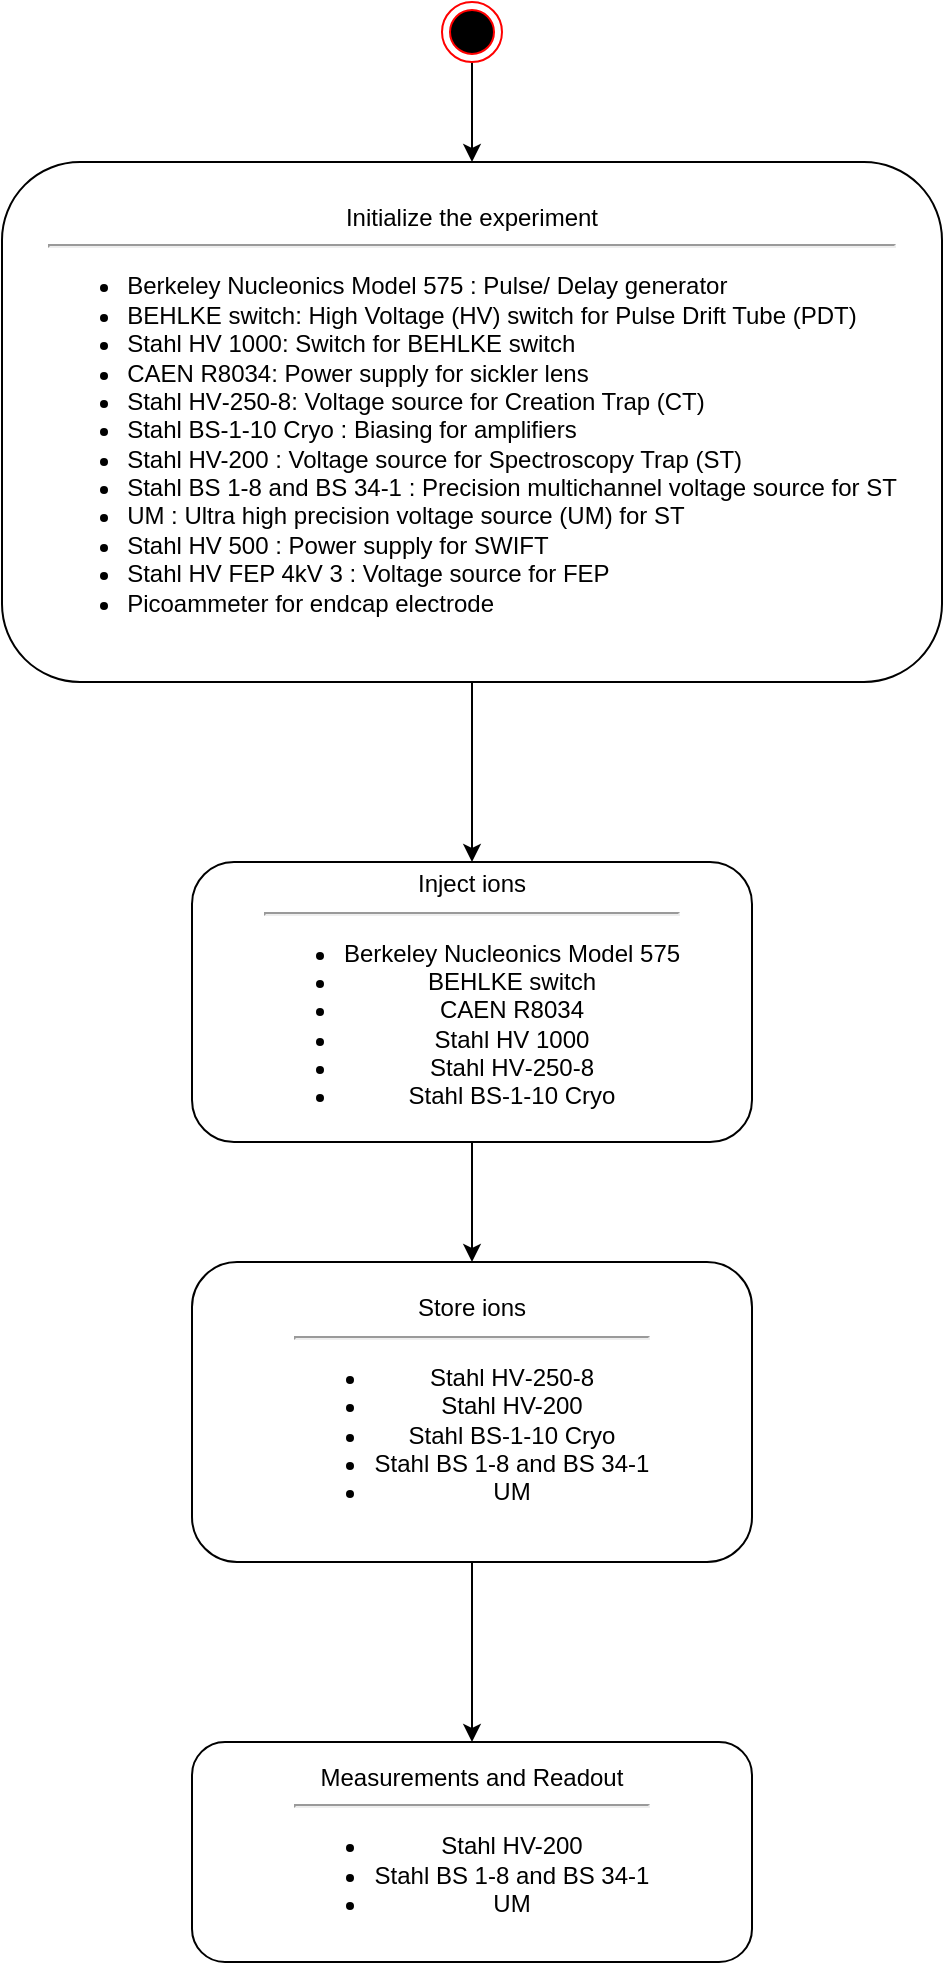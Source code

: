 <mxfile version="26.0.10">
  <diagram id="C5RBs43oDa-KdzZeNtuy" name="Page-1">
    <mxGraphModel dx="1434" dy="1951" grid="1" gridSize="10" guides="1" tooltips="1" connect="1" arrows="1" fold="1" page="1" pageScale="1" pageWidth="827" pageHeight="1169" math="0" shadow="0">
      <root>
        <mxCell id="WIyWlLk6GJQsqaUBKTNV-0" />
        <mxCell id="WIyWlLk6GJQsqaUBKTNV-1" parent="WIyWlLk6GJQsqaUBKTNV-0" />
        <mxCell id="w3oDjt0MCiLCRGM7U3Oa-0" style="edgeStyle=orthogonalEdgeStyle;rounded=0;orthogonalLoop=1;jettySize=auto;html=1;exitX=0.5;exitY=1;exitDx=0;exitDy=0;entryX=0.5;entryY=0;entryDx=0;entryDy=0;" parent="WIyWlLk6GJQsqaUBKTNV-1" source="w3oDjt0MCiLCRGM7U3Oa-1" target="w3oDjt0MCiLCRGM7U3Oa-5" edge="1">
          <mxGeometry relative="1" as="geometry" />
        </mxCell>
        <mxCell id="w3oDjt0MCiLCRGM7U3Oa-1" value="&lt;div&gt;Initialize the experiment&lt;/div&gt;&lt;div&gt;&lt;hr&gt;&lt;ul&gt;&lt;li style=&quot;text-align: left;&quot;&gt;&lt;span style=&quot;background-color: transparent;&quot;&gt;Berkeley Nucleonics Model 575 : Pulse/ Delay generator&lt;/span&gt;&lt;/li&gt;&lt;li style=&quot;text-align: left;&quot;&gt;BEHLKE switch: High Voltage (HV) switch for Pulse Drift Tube (PDT)&lt;/li&gt;&lt;li style=&quot;text-align: left;&quot;&gt;&lt;span style=&quot;background-color: transparent;&quot;&gt;Stahl HV 1000:&amp;nbsp;&lt;/span&gt;Switch for BEHLKE switch&lt;/li&gt;&lt;li style=&quot;text-align: left;&quot;&gt;CAEN R8034: Power supply for sickler lens&lt;/li&gt;&lt;li style=&quot;text-align: left;&quot;&gt;&lt;span style=&quot;background-color: transparent; color: light-dark(rgb(0, 0, 0), rgb(255, 255, 255));&quot;&gt;Stahl HV‐250‐8: Voltage source for Creation Trap (CT)&lt;/span&gt;&lt;/li&gt;&lt;li style=&quot;text-align: left;&quot;&gt;Stahl BS-1-10 Cryo :&amp;nbsp;Biasing for amplifiers&lt;/li&gt;&lt;span style=&quot;background-color: transparent;&quot;&gt;&lt;/span&gt;&lt;li style=&quot;text-align: left;&quot;&gt;Stahl HV-200 : Voltage source for Spectroscopy Trap (ST)&lt;/li&gt;&lt;li style=&quot;text-align: left;&quot;&gt;Stahl BS 1-8 and BS 34-1 :&amp;nbsp;Precision multichannel voltage source for ST&lt;/li&gt;&lt;li style=&quot;text-align: left;&quot;&gt;UM : Ultra high precision voltage source (UM) for ST&lt;/li&gt;&lt;li style=&quot;text-align: left;&quot;&gt;Stahl HV 500 :&amp;nbsp;Power supply for SWIFT&lt;/li&gt;&lt;li style=&quot;text-align: left;&quot;&gt;&lt;span style=&quot;background-color: transparent; color: light-dark(rgb(0, 0, 0), rgb(255, 255, 255));&quot;&gt;Stahl HV FEP 4kV 3 :&amp;nbsp;&lt;/span&gt;Voltage source for FEP&lt;/li&gt;&lt;li style=&quot;text-align: left;&quot;&gt;Picoammeter for endcap electrode&lt;/li&gt;&lt;/ul&gt;&lt;/div&gt;" style="rounded=1;whiteSpace=wrap;html=1;" parent="WIyWlLk6GJQsqaUBKTNV-1" vertex="1">
          <mxGeometry x="115" y="20" width="470" height="260" as="geometry" />
        </mxCell>
        <mxCell id="w3oDjt0MCiLCRGM7U3Oa-2" value="" style="edgeStyle=orthogonalEdgeStyle;rounded=0;orthogonalLoop=1;jettySize=auto;html=1;" parent="WIyWlLk6GJQsqaUBKTNV-1" source="w3oDjt0MCiLCRGM7U3Oa-3" target="w3oDjt0MCiLCRGM7U3Oa-1" edge="1">
          <mxGeometry relative="1" as="geometry" />
        </mxCell>
        <mxCell id="w3oDjt0MCiLCRGM7U3Oa-3" value="" style="ellipse;html=1;shape=endState;fillColor=#000000;strokeColor=#ff0000;" parent="WIyWlLk6GJQsqaUBKTNV-1" vertex="1">
          <mxGeometry x="335" y="-60" width="30" height="30" as="geometry" />
        </mxCell>
        <mxCell id="w3oDjt0MCiLCRGM7U3Oa-4" style="edgeStyle=orthogonalEdgeStyle;rounded=0;orthogonalLoop=1;jettySize=auto;html=1;exitX=0.5;exitY=1;exitDx=0;exitDy=0;entryX=0.5;entryY=0;entryDx=0;entryDy=0;" parent="WIyWlLk6GJQsqaUBKTNV-1" source="w3oDjt0MCiLCRGM7U3Oa-5" target="w3oDjt0MCiLCRGM7U3Oa-7" edge="1">
          <mxGeometry relative="1" as="geometry" />
        </mxCell>
        <mxCell id="w3oDjt0MCiLCRGM7U3Oa-5" value="&lt;div&gt;Inject ions&lt;/div&gt;&lt;div&gt;&lt;hr&gt;&lt;div align=&quot;center&quot;&gt;&lt;ul&gt;&lt;li&gt;&lt;span style=&quot;background-color: transparent;&quot;&gt;Berkeley Nucleonics Model 575&lt;/span&gt;&lt;/li&gt;&lt;li&gt;&lt;span style=&quot;background-color: transparent;&quot;&gt;&lt;span style=&quot;text-align: left;&quot;&gt;BEHLKE switch&lt;/span&gt;&lt;/span&gt;&lt;/li&gt;&lt;li&gt;&lt;span style=&quot;background-color: transparent;&quot;&gt;CAEN R8034&lt;/span&gt;&lt;/li&gt;&lt;li&gt;&lt;span style=&quot;text-align: left;&quot;&gt;Stahl HV 1000&lt;/span&gt;&lt;/li&gt;&lt;li&gt;Stahl HV‐250‐8&lt;/li&gt;&lt;li&gt;&lt;span style=&quot;text-align: left;&quot;&gt;Stahl BS-1-10 Cryo&lt;/span&gt;&lt;/li&gt;&lt;/ul&gt;&lt;/div&gt;&lt;/div&gt;" style="rounded=1;whiteSpace=wrap;html=1;" parent="WIyWlLk6GJQsqaUBKTNV-1" vertex="1">
          <mxGeometry x="210" y="370" width="280" height="140" as="geometry" />
        </mxCell>
        <mxCell id="w3oDjt0MCiLCRGM7U3Oa-6" style="edgeStyle=orthogonalEdgeStyle;rounded=0;orthogonalLoop=1;jettySize=auto;html=1;exitX=0.5;exitY=1;exitDx=0;exitDy=0;entryX=0.5;entryY=0;entryDx=0;entryDy=0;" parent="WIyWlLk6GJQsqaUBKTNV-1" source="w3oDjt0MCiLCRGM7U3Oa-7" target="w3oDjt0MCiLCRGM7U3Oa-8" edge="1">
          <mxGeometry relative="1" as="geometry" />
        </mxCell>
        <mxCell id="w3oDjt0MCiLCRGM7U3Oa-7" value="&lt;div&gt;Store ions&lt;/div&gt;&lt;div&gt;&lt;hr&gt;&lt;div align=&quot;center&quot;&gt;&lt;ul&gt;&lt;li&gt;&lt;span style=&quot;background-color: transparent; color: light-dark(rgb(0, 0, 0), rgb(255, 255, 255));&quot;&gt;&lt;span style=&quot;text-align: left;&quot;&gt;Stahl HV‐250‐8&lt;/span&gt;&lt;/span&gt;&lt;/li&gt;&lt;li&gt;&lt;span style=&quot;background-color: transparent; color: light-dark(rgb(0, 0, 0), rgb(255, 255, 255));&quot;&gt;&lt;span style=&quot;text-align: left;&quot;&gt;Stahl HV-200&lt;/span&gt;&lt;/span&gt;&lt;/li&gt;&lt;li&gt;&lt;span style=&quot;background-color: transparent; color: light-dark(rgb(0, 0, 0), rgb(255, 255, 255));&quot;&gt;Stahl BS-1-10 Cryo&lt;/span&gt;&lt;/li&gt;&lt;li&gt;&lt;span style=&quot;background-color: transparent;&quot;&gt;Stahl BS 1-8 and BS 34-1&lt;/span&gt;&lt;/li&gt;&lt;li&gt;&lt;span style=&quot;background-color: transparent;&quot;&gt;UM&lt;/span&gt;&lt;/li&gt;&lt;/ul&gt;&lt;/div&gt;&lt;/div&gt;" style="rounded=1;whiteSpace=wrap;html=1;" parent="WIyWlLk6GJQsqaUBKTNV-1" vertex="1">
          <mxGeometry x="210" y="570" width="280" height="150" as="geometry" />
        </mxCell>
        <mxCell id="w3oDjt0MCiLCRGM7U3Oa-8" value="&lt;div&gt;Measurements and Readout&lt;br&gt;&lt;/div&gt;&lt;div&gt;&lt;hr&gt;&lt;div align=&quot;center&quot;&gt;&lt;ul&gt;&lt;li&gt;&lt;span style=&quot;background-color: transparent; color: light-dark(rgb(0, 0, 0), rgb(255, 255, 255));&quot;&gt;&lt;span style=&quot;text-align: left;&quot;&gt;Stahl HV-200&lt;/span&gt;&lt;/span&gt;&lt;/li&gt;&lt;li&gt;&lt;span style=&quot;text-align: left;&quot;&gt;Stahl BS 1-8 and BS 34-1&lt;/span&gt;&lt;/li&gt;&lt;li&gt;&lt;span style=&quot;text-align: left;&quot;&gt;UM&lt;/span&gt;&lt;/li&gt;&lt;/ul&gt;&lt;/div&gt;&lt;/div&gt;" style="rounded=1;whiteSpace=wrap;html=1;" parent="WIyWlLk6GJQsqaUBKTNV-1" vertex="1">
          <mxGeometry x="210" y="810" width="280" height="110" as="geometry" />
        </mxCell>
        <mxCell id="w3oDjt0MCiLCRGM7U3Oa-9" style="edgeStyle=orthogonalEdgeStyle;rounded=0;orthogonalLoop=1;jettySize=auto;html=1;exitX=0.5;exitY=1;exitDx=0;exitDy=0;" parent="WIyWlLk6GJQsqaUBKTNV-1" source="w3oDjt0MCiLCRGM7U3Oa-5" target="w3oDjt0MCiLCRGM7U3Oa-5" edge="1">
          <mxGeometry relative="1" as="geometry" />
        </mxCell>
        <mxCell id="w3oDjt0MCiLCRGM7U3Oa-10" style="edgeStyle=orthogonalEdgeStyle;rounded=0;orthogonalLoop=1;jettySize=auto;html=1;exitX=0.5;exitY=1;exitDx=0;exitDy=0;" parent="WIyWlLk6GJQsqaUBKTNV-1" source="w3oDjt0MCiLCRGM7U3Oa-5" target="w3oDjt0MCiLCRGM7U3Oa-5" edge="1">
          <mxGeometry relative="1" as="geometry" />
        </mxCell>
      </root>
    </mxGraphModel>
  </diagram>
</mxfile>
